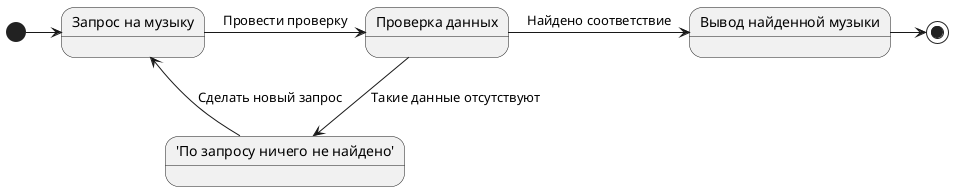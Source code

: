 @startuml
state "Запрос на музыку" as State1
state "Проверка данных" as State2
state "'По запросу ничего не найдено'" as State3
state "Вывод найденной музыки" as State4
[*] -right-> State1
State1 -right->State2 :Провести проверку
State2 -down-> State3 :Такие данные отсутствуют
State2 -right-> State4 :Найдено соответствие
State3 --> State1 :Сделать новый запрос
State4 -right-> [*]
@enduml